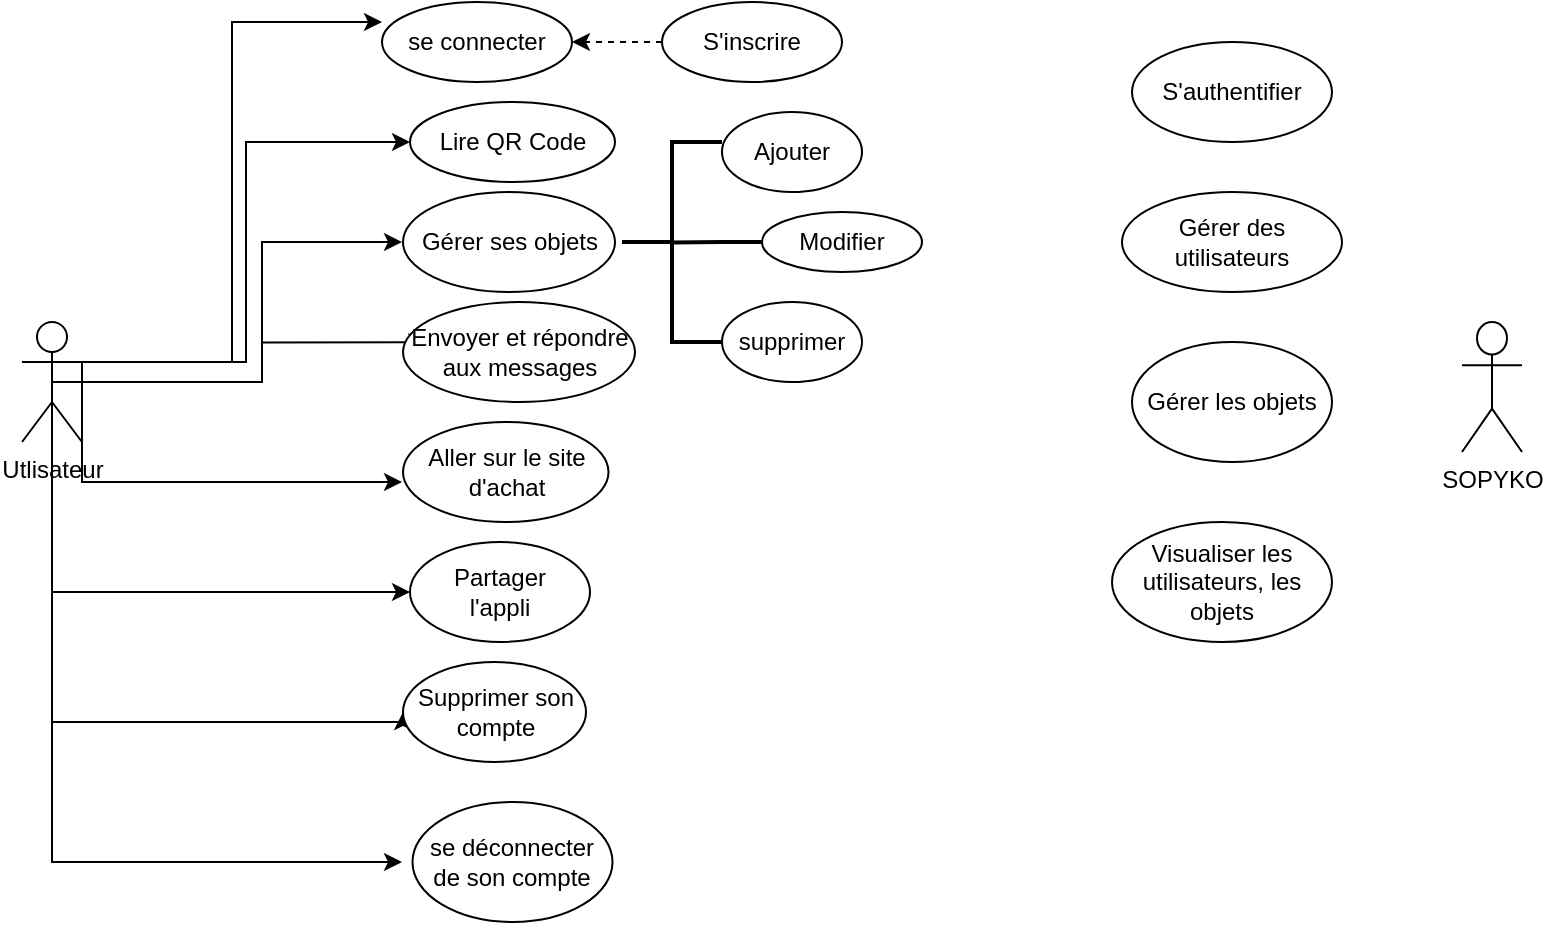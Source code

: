 <mxfile version="21.3.6" type="github">
  <diagram name="Page-1" id="lRozzrzec7q26bja8JYh">
    <mxGraphModel dx="1005" dy="576" grid="1" gridSize="10" guides="1" tooltips="1" connect="1" arrows="1" fold="1" page="1" pageScale="1" pageWidth="827" pageHeight="1169" math="0" shadow="0">
      <root>
        <mxCell id="0" />
        <mxCell id="1" parent="0" />
        <mxCell id="nc1XppjEyC4-wOkGGgJu-18" style="edgeStyle=orthogonalEdgeStyle;rounded=0;orthogonalLoop=1;jettySize=auto;html=1;exitX=1;exitY=0.333;exitDx=0;exitDy=0;exitPerimeter=0;entryX=0;entryY=0.25;entryDx=0;entryDy=0;entryPerimeter=0;" edge="1" parent="1" source="nc1XppjEyC4-wOkGGgJu-1" target="nc1XppjEyC4-wOkGGgJu-4">
          <mxGeometry relative="1" as="geometry" />
        </mxCell>
        <mxCell id="nc1XppjEyC4-wOkGGgJu-21" style="edgeStyle=orthogonalEdgeStyle;rounded=0;orthogonalLoop=1;jettySize=auto;html=1;exitX=1;exitY=0.333;exitDx=0;exitDy=0;exitPerimeter=0;entryX=0;entryY=0.5;entryDx=0;entryDy=0;" edge="1" parent="1" source="nc1XppjEyC4-wOkGGgJu-1" target="nc1XppjEyC4-wOkGGgJu-5">
          <mxGeometry relative="1" as="geometry" />
        </mxCell>
        <mxCell id="nc1XppjEyC4-wOkGGgJu-22" style="edgeStyle=orthogonalEdgeStyle;rounded=0;orthogonalLoop=1;jettySize=auto;html=1;exitX=0.5;exitY=0.5;exitDx=0;exitDy=0;exitPerimeter=0;" edge="1" parent="1" source="nc1XppjEyC4-wOkGGgJu-1">
          <mxGeometry relative="1" as="geometry">
            <mxPoint x="210" y="150" as="targetPoint" />
            <Array as="points">
              <mxPoint x="140" y="220" />
              <mxPoint x="140" y="150" />
            </Array>
          </mxGeometry>
        </mxCell>
        <mxCell id="nc1XppjEyC4-wOkGGgJu-24" style="edgeStyle=orthogonalEdgeStyle;rounded=0;orthogonalLoop=1;jettySize=auto;html=1;exitX=0.5;exitY=0.5;exitDx=0;exitDy=0;exitPerimeter=0;entryX=0.1;entryY=0.403;entryDx=0;entryDy=0;entryPerimeter=0;" edge="1" parent="1" source="nc1XppjEyC4-wOkGGgJu-1" target="nc1XppjEyC4-wOkGGgJu-7">
          <mxGeometry relative="1" as="geometry">
            <Array as="points">
              <mxPoint x="140" y="220" />
              <mxPoint x="140" y="200" />
            </Array>
          </mxGeometry>
        </mxCell>
        <mxCell id="nc1XppjEyC4-wOkGGgJu-25" style="edgeStyle=orthogonalEdgeStyle;rounded=0;orthogonalLoop=1;jettySize=auto;html=1;exitX=1;exitY=0.333;exitDx=0;exitDy=0;exitPerimeter=0;" edge="1" parent="1" source="nc1XppjEyC4-wOkGGgJu-1">
          <mxGeometry relative="1" as="geometry">
            <mxPoint x="210" y="270" as="targetPoint" />
            <Array as="points">
              <mxPoint x="50" y="270" />
            </Array>
          </mxGeometry>
        </mxCell>
        <mxCell id="nc1XppjEyC4-wOkGGgJu-26" style="edgeStyle=orthogonalEdgeStyle;rounded=0;orthogonalLoop=1;jettySize=auto;html=1;exitX=0.5;exitY=0.5;exitDx=0;exitDy=0;exitPerimeter=0;entryX=0;entryY=0.5;entryDx=0;entryDy=0;" edge="1" parent="1" source="nc1XppjEyC4-wOkGGgJu-1" target="nc1XppjEyC4-wOkGGgJu-12">
          <mxGeometry relative="1" as="geometry">
            <Array as="points">
              <mxPoint x="35" y="325" />
            </Array>
          </mxGeometry>
        </mxCell>
        <mxCell id="nc1XppjEyC4-wOkGGgJu-27" style="edgeStyle=orthogonalEdgeStyle;rounded=0;orthogonalLoop=1;jettySize=auto;html=1;exitX=0.5;exitY=0.5;exitDx=0;exitDy=0;exitPerimeter=0;entryX=0;entryY=0.5;entryDx=0;entryDy=0;" edge="1" parent="1" source="nc1XppjEyC4-wOkGGgJu-1" target="nc1XppjEyC4-wOkGGgJu-16">
          <mxGeometry relative="1" as="geometry">
            <mxPoint x="200" y="390" as="targetPoint" />
            <Array as="points">
              <mxPoint x="35" y="390" />
              <mxPoint x="210" y="390" />
            </Array>
          </mxGeometry>
        </mxCell>
        <mxCell id="nc1XppjEyC4-wOkGGgJu-28" style="edgeStyle=orthogonalEdgeStyle;rounded=0;orthogonalLoop=1;jettySize=auto;html=1;exitX=0.5;exitY=0.5;exitDx=0;exitDy=0;exitPerimeter=0;" edge="1" parent="1" source="nc1XppjEyC4-wOkGGgJu-1">
          <mxGeometry relative="1" as="geometry">
            <mxPoint x="210" y="460" as="targetPoint" />
            <Array as="points">
              <mxPoint x="35" y="460" />
            </Array>
          </mxGeometry>
        </mxCell>
        <mxCell id="nc1XppjEyC4-wOkGGgJu-1" value="Utlisateur" style="shape=umlActor;verticalLabelPosition=bottom;verticalAlign=top;html=1;outlineConnect=0;" vertex="1" parent="1">
          <mxGeometry x="20" y="190" width="30" height="60" as="geometry" />
        </mxCell>
        <mxCell id="nc1XppjEyC4-wOkGGgJu-2" value="SOPYKO&lt;br&gt;&lt;br&gt;" style="shape=umlActor;verticalLabelPosition=bottom;verticalAlign=top;html=1;outlineConnect=0;" vertex="1" parent="1">
          <mxGeometry x="740" y="190" width="30" height="65" as="geometry" />
        </mxCell>
        <mxCell id="nc1XppjEyC4-wOkGGgJu-15" style="edgeStyle=orthogonalEdgeStyle;rounded=0;orthogonalLoop=1;jettySize=auto;html=1;entryX=1;entryY=0.5;entryDx=0;entryDy=0;dashed=1;" edge="1" parent="1" source="nc1XppjEyC4-wOkGGgJu-3" target="nc1XppjEyC4-wOkGGgJu-4">
          <mxGeometry relative="1" as="geometry" />
        </mxCell>
        <mxCell id="nc1XppjEyC4-wOkGGgJu-3" value="S&#39;inscrire" style="ellipse;whiteSpace=wrap;html=1;" vertex="1" parent="1">
          <mxGeometry x="340" y="30" width="90" height="40" as="geometry" />
        </mxCell>
        <mxCell id="nc1XppjEyC4-wOkGGgJu-4" value="se connecter" style="ellipse;whiteSpace=wrap;html=1;" vertex="1" parent="1">
          <mxGeometry x="200" y="30" width="95" height="40" as="geometry" />
        </mxCell>
        <mxCell id="nc1XppjEyC4-wOkGGgJu-5" value="Lire QR Code" style="ellipse;whiteSpace=wrap;html=1;" vertex="1" parent="1">
          <mxGeometry x="214" y="80" width="102.5" height="40" as="geometry" />
        </mxCell>
        <mxCell id="nc1XppjEyC4-wOkGGgJu-6" value="Gérer ses objets" style="ellipse;whiteSpace=wrap;html=1;" vertex="1" parent="1">
          <mxGeometry x="210.5" y="125" width="106" height="50" as="geometry" />
        </mxCell>
        <mxCell id="nc1XppjEyC4-wOkGGgJu-7" value="Envoyer et répondre aux messages" style="ellipse;whiteSpace=wrap;html=1;" vertex="1" parent="1">
          <mxGeometry x="210.5" y="180" width="116" height="50" as="geometry" />
        </mxCell>
        <mxCell id="nc1XppjEyC4-wOkGGgJu-8" value="Aller sur le site d&#39;achat" style="ellipse;whiteSpace=wrap;html=1;" vertex="1" parent="1">
          <mxGeometry x="210.5" y="240" width="102.75" height="50" as="geometry" />
        </mxCell>
        <mxCell id="nc1XppjEyC4-wOkGGgJu-12" value="Partager&lt;br&gt;l&#39;appli" style="ellipse;whiteSpace=wrap;html=1;" vertex="1" parent="1">
          <mxGeometry x="214" y="300" width="90" height="50" as="geometry" />
        </mxCell>
        <mxCell id="nc1XppjEyC4-wOkGGgJu-13" value="se déconnecter&lt;br&gt;de son compte" style="ellipse;whiteSpace=wrap;html=1;" vertex="1" parent="1">
          <mxGeometry x="215.25" y="430" width="100" height="60" as="geometry" />
        </mxCell>
        <mxCell id="nc1XppjEyC4-wOkGGgJu-16" value="Supprimer son compte" style="ellipse;whiteSpace=wrap;html=1;" vertex="1" parent="1">
          <mxGeometry x="210.5" y="360" width="91.5" height="50" as="geometry" />
        </mxCell>
        <mxCell id="nc1XppjEyC4-wOkGGgJu-41" style="edgeStyle=orthogonalEdgeStyle;rounded=0;orthogonalLoop=1;jettySize=auto;html=1;exitX=0;exitY=0.5;exitDx=0;exitDy=0;entryX=0.511;entryY=0.502;entryDx=0;entryDy=0;entryPerimeter=0;endArrow=none;endFill=0;strokeWidth=2;" edge="1" parent="1" source="nc1XppjEyC4-wOkGGgJu-29" target="nc1XppjEyC4-wOkGGgJu-36">
          <mxGeometry relative="1" as="geometry" />
        </mxCell>
        <mxCell id="nc1XppjEyC4-wOkGGgJu-29" value="Modifier" style="ellipse;whiteSpace=wrap;html=1;" vertex="1" parent="1">
          <mxGeometry x="390" y="135" width="80" height="30" as="geometry" />
        </mxCell>
        <mxCell id="nc1XppjEyC4-wOkGGgJu-30" value="Ajouter" style="ellipse;whiteSpace=wrap;html=1;" vertex="1" parent="1">
          <mxGeometry x="370" y="85" width="70" height="40" as="geometry" />
        </mxCell>
        <mxCell id="nc1XppjEyC4-wOkGGgJu-31" value="supprimer" style="ellipse;whiteSpace=wrap;html=1;" vertex="1" parent="1">
          <mxGeometry x="370" y="180" width="70" height="40" as="geometry" />
        </mxCell>
        <mxCell id="nc1XppjEyC4-wOkGGgJu-36" value="" style="strokeWidth=2;html=1;shape=mxgraph.flowchart.annotation_2;align=left;labelPosition=right;pointerEvents=1;" vertex="1" parent="1">
          <mxGeometry x="320" y="100" width="50" height="100" as="geometry" />
        </mxCell>
        <mxCell id="nc1XppjEyC4-wOkGGgJu-42" value="S&#39;authentifier" style="ellipse;whiteSpace=wrap;html=1;" vertex="1" parent="1">
          <mxGeometry x="575" y="50" width="100" height="50" as="geometry" />
        </mxCell>
        <mxCell id="nc1XppjEyC4-wOkGGgJu-43" value="Visualiser les utilisateurs, les objets" style="ellipse;whiteSpace=wrap;html=1;" vertex="1" parent="1">
          <mxGeometry x="565" y="290" width="110" height="60" as="geometry" />
        </mxCell>
        <mxCell id="nc1XppjEyC4-wOkGGgJu-44" value="Gérer des utilisateurs" style="ellipse;whiteSpace=wrap;html=1;" vertex="1" parent="1">
          <mxGeometry x="570" y="125" width="110" height="50" as="geometry" />
        </mxCell>
        <mxCell id="nc1XppjEyC4-wOkGGgJu-45" value="Gérer les objets" style="ellipse;whiteSpace=wrap;html=1;" vertex="1" parent="1">
          <mxGeometry x="575" y="200" width="100" height="60" as="geometry" />
        </mxCell>
      </root>
    </mxGraphModel>
  </diagram>
</mxfile>
